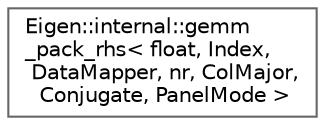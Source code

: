 digraph "Graphical Class Hierarchy"
{
 // LATEX_PDF_SIZE
  bgcolor="transparent";
  edge [fontname=Helvetica,fontsize=10,labelfontname=Helvetica,labelfontsize=10];
  node [fontname=Helvetica,fontsize=10,shape=box,height=0.2,width=0.4];
  rankdir="LR";
  Node0 [id="Node000000",label="Eigen::internal::gemm\l_pack_rhs\< float, Index,\l DataMapper, nr, ColMajor,\l Conjugate, PanelMode \>",height=0.2,width=0.4,color="grey40", fillcolor="white", style="filled",URL="$structEigen_1_1internal_1_1gemm__pack__rhs_3_01float_00_01Index_00_01DataMapper_00_01nr_00_01Col7cbdb4717254003cea0c293e4fee4a0e.html",tooltip=" "];
}
